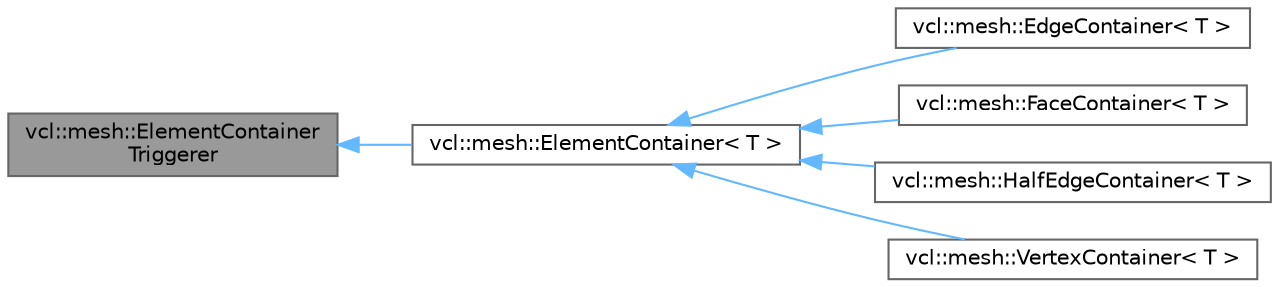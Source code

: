 digraph "vcl::mesh::ElementContainerTriggerer"
{
 // LATEX_PDF_SIZE
  bgcolor="transparent";
  edge [fontname=Helvetica,fontsize=10,labelfontname=Helvetica,labelfontsize=10];
  node [fontname=Helvetica,fontsize=10,shape=box,height=0.2,width=0.4];
  rankdir="LR";
  Node1 [label="vcl::mesh::ElementContainer\lTriggerer",height=0.2,width=0.4,color="gray40", fillcolor="grey60", style="filled", fontcolor="black",tooltip=" "];
  Node1 -> Node2 [dir="back",color="steelblue1",style="solid"];
  Node2 [label="vcl::mesh::ElementContainer\< T \>",height=0.2,width=0.4,color="gray40", fillcolor="white", style="filled",URL="$classvcl_1_1mesh_1_1ElementContainer.html",tooltip=" "];
  Node2 -> Node3 [dir="back",color="steelblue1",style="solid"];
  Node3 [label="vcl::mesh::EdgeContainer\< T \>",height=0.2,width=0.4,color="gray40", fillcolor="white", style="filled",URL="$classvcl_1_1mesh_1_1EdgeContainer.html",tooltip=" "];
  Node2 -> Node4 [dir="back",color="steelblue1",style="solid"];
  Node4 [label="vcl::mesh::FaceContainer\< T \>",height=0.2,width=0.4,color="gray40", fillcolor="white", style="filled",URL="$classvcl_1_1mesh_1_1FaceContainer.html",tooltip="The Face Container class, will be used when the template argument given to the Mesh is a Face."];
  Node2 -> Node5 [dir="back",color="steelblue1",style="solid"];
  Node5 [label="vcl::mesh::HalfEdgeContainer\< T \>",height=0.2,width=0.4,color="gray40", fillcolor="white", style="filled",URL="$classvcl_1_1mesh_1_1HalfEdgeContainer.html",tooltip=" "];
  Node2 -> Node6 [dir="back",color="steelblue1",style="solid"];
  Node6 [label="vcl::mesh::VertexContainer\< T \>",height=0.2,width=0.4,color="gray40", fillcolor="white", style="filled",URL="$classvcl_1_1mesh_1_1VertexContainer.html",tooltip="The Vertex Container class, will be used when the template argument given to the Mesh is a Vertex."];
}
